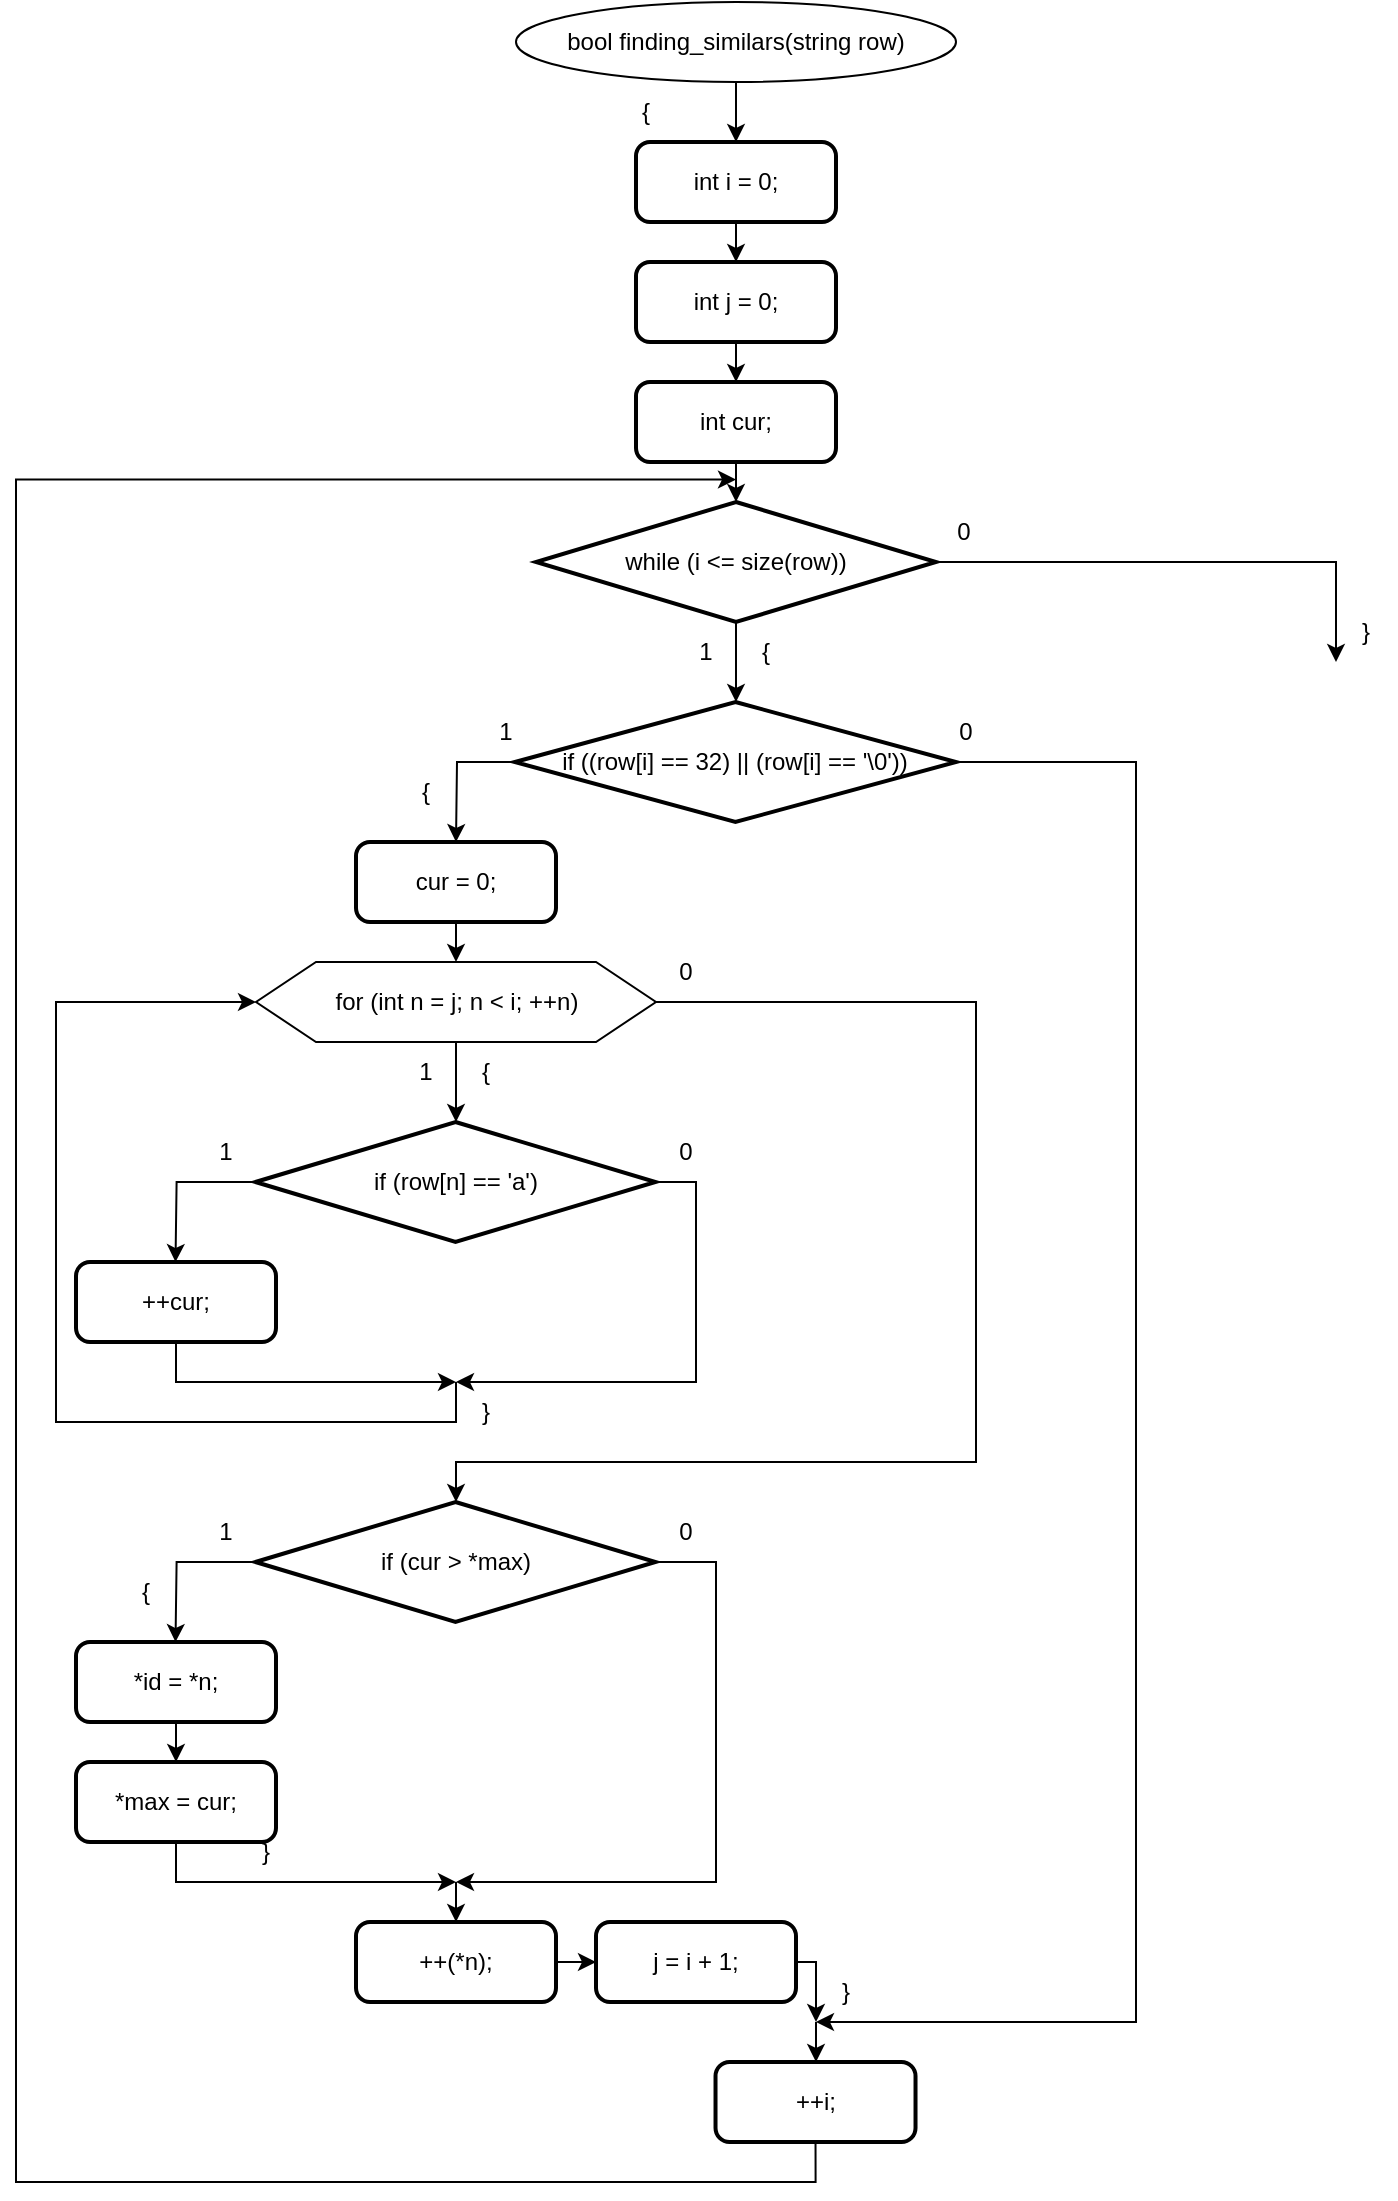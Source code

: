 <mxfile version="23.1.5" type="device">
  <diagram name="Страница — 1" id="gdSa2oVHclByzHuves6K">
    <mxGraphModel dx="838" dy="982" grid="1" gridSize="10" guides="1" tooltips="1" connect="1" arrows="1" fold="1" page="1" pageScale="1" pageWidth="827" pageHeight="1169" math="0" shadow="0">
      <root>
        <mxCell id="0" />
        <mxCell id="1" parent="0" />
        <mxCell id="mY_DdmSMOEmijLl_MgDF-64" style="edgeStyle=orthogonalEdgeStyle;rounded=0;orthogonalLoop=1;jettySize=auto;html=1;exitX=0.5;exitY=1;exitDx=0;exitDy=0;entryX=0.5;entryY=0;entryDx=0;entryDy=0;" edge="1" parent="1" source="mY_DdmSMOEmijLl_MgDF-2" target="mY_DdmSMOEmijLl_MgDF-10">
          <mxGeometry relative="1" as="geometry" />
        </mxCell>
        <mxCell id="mY_DdmSMOEmijLl_MgDF-2" value="bool finding_similars(string row)" style="ellipse;whiteSpace=wrap;html=1;" vertex="1" parent="1">
          <mxGeometry x="280" y="200" width="220" height="40" as="geometry" />
        </mxCell>
        <mxCell id="mY_DdmSMOEmijLl_MgDF-8" value="int cur;" style="rounded=1;whiteSpace=wrap;html=1;absoluteArcSize=1;arcSize=14;strokeWidth=2;" vertex="1" parent="1">
          <mxGeometry x="340" y="390" width="100" height="40" as="geometry" />
        </mxCell>
        <mxCell id="mY_DdmSMOEmijLl_MgDF-9" style="edgeStyle=orthogonalEdgeStyle;rounded=0;orthogonalLoop=1;jettySize=auto;html=1;exitX=0.5;exitY=1;exitDx=0;exitDy=0;" edge="1" parent="1" source="mY_DdmSMOEmijLl_MgDF-10" target="mY_DdmSMOEmijLl_MgDF-12">
          <mxGeometry relative="1" as="geometry">
            <mxPoint x="390" y="350" as="targetPoint" />
          </mxGeometry>
        </mxCell>
        <mxCell id="mY_DdmSMOEmijLl_MgDF-10" value="int i = 0;" style="rounded=1;whiteSpace=wrap;html=1;absoluteArcSize=1;arcSize=14;strokeWidth=2;" vertex="1" parent="1">
          <mxGeometry x="340" y="270" width="100" height="40" as="geometry" />
        </mxCell>
        <mxCell id="mY_DdmSMOEmijLl_MgDF-11" style="edgeStyle=orthogonalEdgeStyle;rounded=0;orthogonalLoop=1;jettySize=auto;html=1;exitX=0.5;exitY=1;exitDx=0;exitDy=0;" edge="1" parent="1" source="mY_DdmSMOEmijLl_MgDF-12">
          <mxGeometry relative="1" as="geometry">
            <mxPoint x="390" y="390" as="targetPoint" />
          </mxGeometry>
        </mxCell>
        <mxCell id="mY_DdmSMOEmijLl_MgDF-12" value="int j = 0;" style="rounded=1;whiteSpace=wrap;html=1;absoluteArcSize=1;arcSize=14;strokeWidth=2;" vertex="1" parent="1">
          <mxGeometry x="340" y="330" width="100" height="40" as="geometry" />
        </mxCell>
        <mxCell id="mY_DdmSMOEmijLl_MgDF-13" style="edgeStyle=orthogonalEdgeStyle;rounded=0;orthogonalLoop=1;jettySize=auto;html=1;exitX=0.5;exitY=1;exitDx=0;exitDy=0;" edge="1" parent="1">
          <mxGeometry relative="1" as="geometry">
            <mxPoint x="390" y="450" as="targetPoint" />
            <mxPoint x="390" y="430" as="sourcePoint" />
          </mxGeometry>
        </mxCell>
        <mxCell id="mY_DdmSMOEmijLl_MgDF-15" style="edgeStyle=orthogonalEdgeStyle;rounded=0;orthogonalLoop=1;jettySize=auto;html=1;exitX=1;exitY=0.5;exitDx=0;exitDy=0;exitPerimeter=0;" edge="1" parent="1" source="mY_DdmSMOEmijLl_MgDF-17">
          <mxGeometry relative="1" as="geometry">
            <mxPoint x="690" y="530" as="targetPoint" />
            <Array as="points">
              <mxPoint x="690" y="480" />
            </Array>
          </mxGeometry>
        </mxCell>
        <mxCell id="mY_DdmSMOEmijLl_MgDF-16" style="edgeStyle=orthogonalEdgeStyle;rounded=0;orthogonalLoop=1;jettySize=auto;html=1;exitX=0.5;exitY=1;exitDx=0;exitDy=0;exitPerimeter=0;" edge="1" parent="1" source="mY_DdmSMOEmijLl_MgDF-17">
          <mxGeometry relative="1" as="geometry">
            <mxPoint x="390" y="550" as="targetPoint" />
          </mxGeometry>
        </mxCell>
        <mxCell id="mY_DdmSMOEmijLl_MgDF-17" value="while (i &amp;lt;= size(row))" style="strokeWidth=2;html=1;shape=mxgraph.flowchart.decision;whiteSpace=wrap;" vertex="1" parent="1">
          <mxGeometry x="290" y="450" width="200" height="60" as="geometry" />
        </mxCell>
        <mxCell id="mY_DdmSMOEmijLl_MgDF-18" value="1" style="text;html=1;strokeColor=none;fillColor=none;align=center;verticalAlign=middle;whiteSpace=wrap;rounded=0;" vertex="1" parent="1">
          <mxGeometry x="360" y="510" width="30" height="30" as="geometry" />
        </mxCell>
        <mxCell id="mY_DdmSMOEmijLl_MgDF-19" value="0" style="text;html=1;strokeColor=none;fillColor=none;align=center;verticalAlign=middle;whiteSpace=wrap;rounded=0;" vertex="1" parent="1">
          <mxGeometry x="489.29" y="450" width="30" height="30" as="geometry" />
        </mxCell>
        <mxCell id="mY_DdmSMOEmijLl_MgDF-20" value="{" style="text;html=1;strokeColor=none;fillColor=none;align=center;verticalAlign=middle;whiteSpace=wrap;rounded=0;" vertex="1" parent="1">
          <mxGeometry x="390" y="510" width="30" height="30" as="geometry" />
        </mxCell>
        <mxCell id="mY_DdmSMOEmijLl_MgDF-25" style="edgeStyle=orthogonalEdgeStyle;rounded=0;orthogonalLoop=1;jettySize=auto;html=1;exitX=0.5;exitY=1;exitDx=0;exitDy=0;entryX=0.5;entryY=0;entryDx=0;entryDy=0;" edge="1" parent="1" source="mY_DdmSMOEmijLl_MgDF-26" target="mY_DdmSMOEmijLl_MgDF-29">
          <mxGeometry relative="1" as="geometry">
            <mxPoint x="250" y="800" as="targetPoint" />
          </mxGeometry>
        </mxCell>
        <mxCell id="mY_DdmSMOEmijLl_MgDF-26" value="cur = 0;" style="rounded=1;whiteSpace=wrap;html=1;absoluteArcSize=1;arcSize=14;strokeWidth=2;" vertex="1" parent="1">
          <mxGeometry x="200" y="620" width="100" height="40" as="geometry" />
        </mxCell>
        <mxCell id="mY_DdmSMOEmijLl_MgDF-27" style="edgeStyle=orthogonalEdgeStyle;rounded=0;orthogonalLoop=1;jettySize=auto;html=1;exitX=0.5;exitY=1;exitDx=0;exitDy=0;" edge="1" parent="1" source="mY_DdmSMOEmijLl_MgDF-29">
          <mxGeometry relative="1" as="geometry">
            <mxPoint x="250" y="760" as="targetPoint" />
          </mxGeometry>
        </mxCell>
        <mxCell id="mY_DdmSMOEmijLl_MgDF-28" style="edgeStyle=orthogonalEdgeStyle;rounded=0;orthogonalLoop=1;jettySize=auto;html=1;exitX=1;exitY=0.5;exitDx=0;exitDy=0;" edge="1" parent="1" source="mY_DdmSMOEmijLl_MgDF-29">
          <mxGeometry relative="1" as="geometry">
            <mxPoint x="250" y="950" as="targetPoint" />
            <Array as="points">
              <mxPoint x="510" y="700" />
              <mxPoint x="510" y="930" />
              <mxPoint x="250" y="930" />
            </Array>
          </mxGeometry>
        </mxCell>
        <mxCell id="mY_DdmSMOEmijLl_MgDF-29" value="for (int n = j; n &amp;lt; i; ++n)" style="verticalLabelPosition=middle;verticalAlign=middle;html=1;shape=hexagon;perimeter=hexagonPerimeter2;arcSize=6;size=0.15;labelPosition=center;align=center;" vertex="1" parent="1">
          <mxGeometry x="150" y="680" width="200" height="40" as="geometry" />
        </mxCell>
        <mxCell id="mY_DdmSMOEmijLl_MgDF-30" value="1" style="text;html=1;strokeColor=none;fillColor=none;align=center;verticalAlign=middle;whiteSpace=wrap;rounded=0;" vertex="1" parent="1">
          <mxGeometry x="220" y="720" width="30" height="30" as="geometry" />
        </mxCell>
        <mxCell id="mY_DdmSMOEmijLl_MgDF-31" value="{" style="text;html=1;strokeColor=none;fillColor=none;align=center;verticalAlign=middle;whiteSpace=wrap;rounded=0;" vertex="1" parent="1">
          <mxGeometry x="250" y="720" width="30" height="30" as="geometry" />
        </mxCell>
        <mxCell id="mY_DdmSMOEmijLl_MgDF-32" value="0" style="text;html=1;strokeColor=none;fillColor=none;align=center;verticalAlign=middle;whiteSpace=wrap;rounded=0;" vertex="1" parent="1">
          <mxGeometry x="350" y="670" width="30" height="30" as="geometry" />
        </mxCell>
        <mxCell id="mY_DdmSMOEmijLl_MgDF-33" style="edgeStyle=orthogonalEdgeStyle;rounded=0;orthogonalLoop=1;jettySize=auto;html=1;exitX=0;exitY=0.5;exitDx=0;exitDy=0;exitPerimeter=0;" edge="1" parent="1" source="mY_DdmSMOEmijLl_MgDF-35">
          <mxGeometry relative="1" as="geometry">
            <mxPoint x="109.76" y="830" as="targetPoint" />
          </mxGeometry>
        </mxCell>
        <mxCell id="mY_DdmSMOEmijLl_MgDF-34" style="edgeStyle=orthogonalEdgeStyle;rounded=0;orthogonalLoop=1;jettySize=auto;html=1;exitX=1;exitY=0.5;exitDx=0;exitDy=0;exitPerimeter=0;" edge="1" parent="1" source="mY_DdmSMOEmijLl_MgDF-35">
          <mxGeometry relative="1" as="geometry">
            <mxPoint x="250" y="890" as="targetPoint" />
            <Array as="points">
              <mxPoint x="370" y="790" />
              <mxPoint x="370" y="890" />
            </Array>
          </mxGeometry>
        </mxCell>
        <mxCell id="mY_DdmSMOEmijLl_MgDF-35" value="if (row[n] == &#39;a&#39;)" style="strokeWidth=2;html=1;shape=mxgraph.flowchart.decision;whiteSpace=wrap;" vertex="1" parent="1">
          <mxGeometry x="149.76" y="760" width="200" height="60" as="geometry" />
        </mxCell>
        <mxCell id="mY_DdmSMOEmijLl_MgDF-36" value="1" style="text;html=1;strokeColor=none;fillColor=none;align=center;verticalAlign=middle;whiteSpace=wrap;rounded=0;" vertex="1" parent="1">
          <mxGeometry x="119.76" y="760" width="30" height="30" as="geometry" />
        </mxCell>
        <mxCell id="mY_DdmSMOEmijLl_MgDF-37" value="0" style="text;html=1;strokeColor=none;fillColor=none;align=center;verticalAlign=middle;whiteSpace=wrap;rounded=0;" vertex="1" parent="1">
          <mxGeometry x="349.76" y="760" width="30" height="30" as="geometry" />
        </mxCell>
        <mxCell id="mY_DdmSMOEmijLl_MgDF-38" style="edgeStyle=orthogonalEdgeStyle;rounded=0;orthogonalLoop=1;jettySize=auto;html=1;exitX=0.5;exitY=1;exitDx=0;exitDy=0;" edge="1" parent="1" source="mY_DdmSMOEmijLl_MgDF-39">
          <mxGeometry relative="1" as="geometry">
            <mxPoint x="250" y="890" as="targetPoint" />
            <Array as="points">
              <mxPoint x="110" y="890" />
            </Array>
          </mxGeometry>
        </mxCell>
        <mxCell id="mY_DdmSMOEmijLl_MgDF-39" value="++cur;" style="rounded=1;whiteSpace=wrap;html=1;absoluteArcSize=1;arcSize=14;strokeWidth=2;" vertex="1" parent="1">
          <mxGeometry x="60" y="830" width="100" height="40" as="geometry" />
        </mxCell>
        <mxCell id="mY_DdmSMOEmijLl_MgDF-40" value="" style="endArrow=classic;html=1;rounded=0;entryX=0;entryY=0.5;entryDx=0;entryDy=0;" edge="1" parent="1" target="mY_DdmSMOEmijLl_MgDF-29">
          <mxGeometry width="50" height="50" relative="1" as="geometry">
            <mxPoint x="250" y="890" as="sourcePoint" />
            <mxPoint x="330.59" y="810" as="targetPoint" />
            <Array as="points">
              <mxPoint x="250" y="910" />
              <mxPoint x="50" y="910" />
              <mxPoint x="50" y="700" />
            </Array>
          </mxGeometry>
        </mxCell>
        <mxCell id="mY_DdmSMOEmijLl_MgDF-51" style="edgeStyle=orthogonalEdgeStyle;rounded=0;orthogonalLoop=1;jettySize=auto;html=1;exitX=0;exitY=0.5;exitDx=0;exitDy=0;exitPerimeter=0;entryX=0.5;entryY=0;entryDx=0;entryDy=0;" edge="1" parent="1" source="mY_DdmSMOEmijLl_MgDF-53">
          <mxGeometry relative="1" as="geometry">
            <mxPoint x="250" y="620" as="targetPoint" />
          </mxGeometry>
        </mxCell>
        <mxCell id="mY_DdmSMOEmijLl_MgDF-52" style="edgeStyle=orthogonalEdgeStyle;rounded=0;orthogonalLoop=1;jettySize=auto;html=1;exitX=1;exitY=0.5;exitDx=0;exitDy=0;exitPerimeter=0;" edge="1" parent="1" source="mY_DdmSMOEmijLl_MgDF-53">
          <mxGeometry relative="1" as="geometry">
            <mxPoint x="430" y="1210" as="targetPoint" />
            <Array as="points">
              <mxPoint x="590" y="580" />
              <mxPoint x="590" y="1210" />
            </Array>
          </mxGeometry>
        </mxCell>
        <mxCell id="mY_DdmSMOEmijLl_MgDF-53" value="if ((row[i] == 32) || (row[i] == &#39;\0&#39;))" style="strokeWidth=2;html=1;shape=mxgraph.flowchart.decision;whiteSpace=wrap;" vertex="1" parent="1">
          <mxGeometry x="279.46" y="550" width="220.54" height="60" as="geometry" />
        </mxCell>
        <mxCell id="mY_DdmSMOEmijLl_MgDF-54" value="1" style="text;html=1;strokeColor=none;fillColor=none;align=center;verticalAlign=middle;whiteSpace=wrap;rounded=0;" vertex="1" parent="1">
          <mxGeometry x="259.73" y="550" width="30" height="30" as="geometry" />
        </mxCell>
        <mxCell id="mY_DdmSMOEmijLl_MgDF-55" value="0" style="text;html=1;strokeColor=none;fillColor=none;align=center;verticalAlign=middle;whiteSpace=wrap;rounded=0;" vertex="1" parent="1">
          <mxGeometry x="489.73" y="550" width="30" height="30" as="geometry" />
        </mxCell>
        <mxCell id="mY_DdmSMOEmijLl_MgDF-56" value="" style="endArrow=classic;html=1;rounded=0;" edge="1" parent="1">
          <mxGeometry width="50" height="50" relative="1" as="geometry">
            <mxPoint x="430" y="1210" as="sourcePoint" />
            <mxPoint x="430" y="1230" as="targetPoint" />
            <Array as="points">
              <mxPoint x="430" y="1230" />
            </Array>
          </mxGeometry>
        </mxCell>
        <mxCell id="mY_DdmSMOEmijLl_MgDF-57" style="edgeStyle=orthogonalEdgeStyle;rounded=0;orthogonalLoop=1;jettySize=auto;html=1;exitX=0.5;exitY=1;exitDx=0;exitDy=0;" edge="1" parent="1" source="mY_DdmSMOEmijLl_MgDF-58">
          <mxGeometry relative="1" as="geometry">
            <mxPoint x="390" y="438.75" as="targetPoint" />
            <Array as="points">
              <mxPoint x="430" y="1290" />
              <mxPoint x="30" y="1290" />
              <mxPoint x="30" y="439" />
            </Array>
          </mxGeometry>
        </mxCell>
        <mxCell id="mY_DdmSMOEmijLl_MgDF-58" value="++i;" style="rounded=1;whiteSpace=wrap;html=1;absoluteArcSize=1;arcSize=14;strokeWidth=2;" vertex="1" parent="1">
          <mxGeometry x="379.76" y="1230" width="100" height="40" as="geometry" />
        </mxCell>
        <mxCell id="mY_DdmSMOEmijLl_MgDF-62" value="}" style="text;html=1;strokeColor=none;fillColor=none;align=center;verticalAlign=middle;whiteSpace=wrap;rounded=0;" vertex="1" parent="1">
          <mxGeometry x="690" y="500" width="30" height="30" as="geometry" />
        </mxCell>
        <mxCell id="mY_DdmSMOEmijLl_MgDF-63" value="{" style="text;html=1;strokeColor=none;fillColor=none;align=center;verticalAlign=middle;whiteSpace=wrap;rounded=0;" vertex="1" parent="1">
          <mxGeometry x="330.0" y="240" width="30" height="30" as="geometry" />
        </mxCell>
        <mxCell id="mY_DdmSMOEmijLl_MgDF-65" style="edgeStyle=orthogonalEdgeStyle;rounded=0;orthogonalLoop=1;jettySize=auto;html=1;exitX=0;exitY=0.5;exitDx=0;exitDy=0;exitPerimeter=0;" edge="1" source="mY_DdmSMOEmijLl_MgDF-67" parent="1">
          <mxGeometry relative="1" as="geometry">
            <mxPoint x="109.75" y="1020" as="targetPoint" />
          </mxGeometry>
        </mxCell>
        <mxCell id="mY_DdmSMOEmijLl_MgDF-66" style="edgeStyle=orthogonalEdgeStyle;rounded=0;orthogonalLoop=1;jettySize=auto;html=1;exitX=1;exitY=0.5;exitDx=0;exitDy=0;exitPerimeter=0;" edge="1" source="mY_DdmSMOEmijLl_MgDF-67" parent="1">
          <mxGeometry relative="1" as="geometry">
            <mxPoint x="250" y="1140" as="targetPoint" />
            <Array as="points">
              <mxPoint x="380" y="980" />
              <mxPoint x="380" y="1140" />
            </Array>
          </mxGeometry>
        </mxCell>
        <mxCell id="mY_DdmSMOEmijLl_MgDF-67" value="if (cur &amp;gt; *max)" style="strokeWidth=2;html=1;shape=mxgraph.flowchart.decision;whiteSpace=wrap;" vertex="1" parent="1">
          <mxGeometry x="149.75" y="950" width="200" height="60" as="geometry" />
        </mxCell>
        <mxCell id="mY_DdmSMOEmijLl_MgDF-68" value="1" style="text;html=1;strokeColor=none;fillColor=none;align=center;verticalAlign=middle;whiteSpace=wrap;rounded=0;" vertex="1" parent="1">
          <mxGeometry x="119.75" y="950" width="30" height="30" as="geometry" />
        </mxCell>
        <mxCell id="mY_DdmSMOEmijLl_MgDF-69" value="0" style="text;html=1;strokeColor=none;fillColor=none;align=center;verticalAlign=middle;whiteSpace=wrap;rounded=0;" vertex="1" parent="1">
          <mxGeometry x="349.75" y="950" width="30" height="30" as="geometry" />
        </mxCell>
        <mxCell id="mY_DdmSMOEmijLl_MgDF-71" style="edgeStyle=orthogonalEdgeStyle;rounded=0;orthogonalLoop=1;jettySize=auto;html=1;exitX=0.5;exitY=1;exitDx=0;exitDy=0;" edge="1" parent="1" source="mY_DdmSMOEmijLl_MgDF-70">
          <mxGeometry relative="1" as="geometry">
            <mxPoint x="110" y="1080" as="targetPoint" />
          </mxGeometry>
        </mxCell>
        <mxCell id="mY_DdmSMOEmijLl_MgDF-70" value="*id = *n;" style="rounded=1;whiteSpace=wrap;html=1;absoluteArcSize=1;arcSize=14;strokeWidth=2;" vertex="1" parent="1">
          <mxGeometry x="60" y="1020" width="100" height="40" as="geometry" />
        </mxCell>
        <mxCell id="mY_DdmSMOEmijLl_MgDF-73" style="edgeStyle=orthogonalEdgeStyle;rounded=0;orthogonalLoop=1;jettySize=auto;html=1;exitX=0.5;exitY=1;exitDx=0;exitDy=0;" edge="1" parent="1" source="mY_DdmSMOEmijLl_MgDF-72">
          <mxGeometry relative="1" as="geometry">
            <mxPoint x="250" y="1140" as="targetPoint" />
            <Array as="points">
              <mxPoint x="110" y="1140" />
            </Array>
          </mxGeometry>
        </mxCell>
        <mxCell id="mY_DdmSMOEmijLl_MgDF-72" value="*max = cur;" style="rounded=1;whiteSpace=wrap;html=1;absoluteArcSize=1;arcSize=14;strokeWidth=2;" vertex="1" parent="1">
          <mxGeometry x="60" y="1080" width="100" height="40" as="geometry" />
        </mxCell>
        <mxCell id="mY_DdmSMOEmijLl_MgDF-74" value="" style="endArrow=classic;html=1;rounded=0;" edge="1" parent="1">
          <mxGeometry width="50" height="50" relative="1" as="geometry">
            <mxPoint x="250" y="1140" as="sourcePoint" />
            <mxPoint x="250" y="1160" as="targetPoint" />
            <Array as="points" />
          </mxGeometry>
        </mxCell>
        <mxCell id="mY_DdmSMOEmijLl_MgDF-76" style="edgeStyle=orthogonalEdgeStyle;rounded=0;orthogonalLoop=1;jettySize=auto;html=1;exitX=1;exitY=0.5;exitDx=0;exitDy=0;" edge="1" parent="1" source="mY_DdmSMOEmijLl_MgDF-75" target="mY_DdmSMOEmijLl_MgDF-77">
          <mxGeometry relative="1" as="geometry">
            <mxPoint x="340" y="1179.833" as="targetPoint" />
          </mxGeometry>
        </mxCell>
        <mxCell id="mY_DdmSMOEmijLl_MgDF-75" value="++(*n);" style="rounded=1;whiteSpace=wrap;html=1;absoluteArcSize=1;arcSize=14;strokeWidth=2;" vertex="1" parent="1">
          <mxGeometry x="200" y="1160" width="100" height="40" as="geometry" />
        </mxCell>
        <mxCell id="mY_DdmSMOEmijLl_MgDF-78" style="edgeStyle=orthogonalEdgeStyle;rounded=0;orthogonalLoop=1;jettySize=auto;html=1;exitX=1;exitY=0.5;exitDx=0;exitDy=0;" edge="1" parent="1" source="mY_DdmSMOEmijLl_MgDF-77">
          <mxGeometry relative="1" as="geometry">
            <mxPoint x="430" y="1210" as="targetPoint" />
          </mxGeometry>
        </mxCell>
        <mxCell id="mY_DdmSMOEmijLl_MgDF-77" value="j = i + 1;" style="rounded=1;whiteSpace=wrap;html=1;absoluteArcSize=1;arcSize=14;strokeWidth=2;" vertex="1" parent="1">
          <mxGeometry x="320" y="1160.003" width="100" height="40" as="geometry" />
        </mxCell>
        <mxCell id="mY_DdmSMOEmijLl_MgDF-79" value="{" style="text;html=1;strokeColor=none;fillColor=none;align=center;verticalAlign=middle;whiteSpace=wrap;rounded=0;" vertex="1" parent="1">
          <mxGeometry x="80" y="980" width="30" height="30" as="geometry" />
        </mxCell>
        <mxCell id="mY_DdmSMOEmijLl_MgDF-80" value="}" style="text;html=1;strokeColor=none;fillColor=none;align=center;verticalAlign=middle;whiteSpace=wrap;rounded=0;" vertex="1" parent="1">
          <mxGeometry x="250" y="890" width="30" height="30" as="geometry" />
        </mxCell>
        <mxCell id="mY_DdmSMOEmijLl_MgDF-81" value="}" style="text;html=1;strokeColor=none;fillColor=none;align=center;verticalAlign=middle;whiteSpace=wrap;rounded=0;" vertex="1" parent="1">
          <mxGeometry x="140" y="1110" width="30" height="30" as="geometry" />
        </mxCell>
        <mxCell id="mY_DdmSMOEmijLl_MgDF-82" value="}" style="text;html=1;strokeColor=none;fillColor=none;align=center;verticalAlign=middle;whiteSpace=wrap;rounded=0;" vertex="1" parent="1">
          <mxGeometry x="430" y="1180" width="30" height="30" as="geometry" />
        </mxCell>
        <mxCell id="mY_DdmSMOEmijLl_MgDF-83" value="{" style="text;html=1;strokeColor=none;fillColor=none;align=center;verticalAlign=middle;whiteSpace=wrap;rounded=0;" vertex="1" parent="1">
          <mxGeometry x="220" y="580" width="30" height="30" as="geometry" />
        </mxCell>
      </root>
    </mxGraphModel>
  </diagram>
</mxfile>
